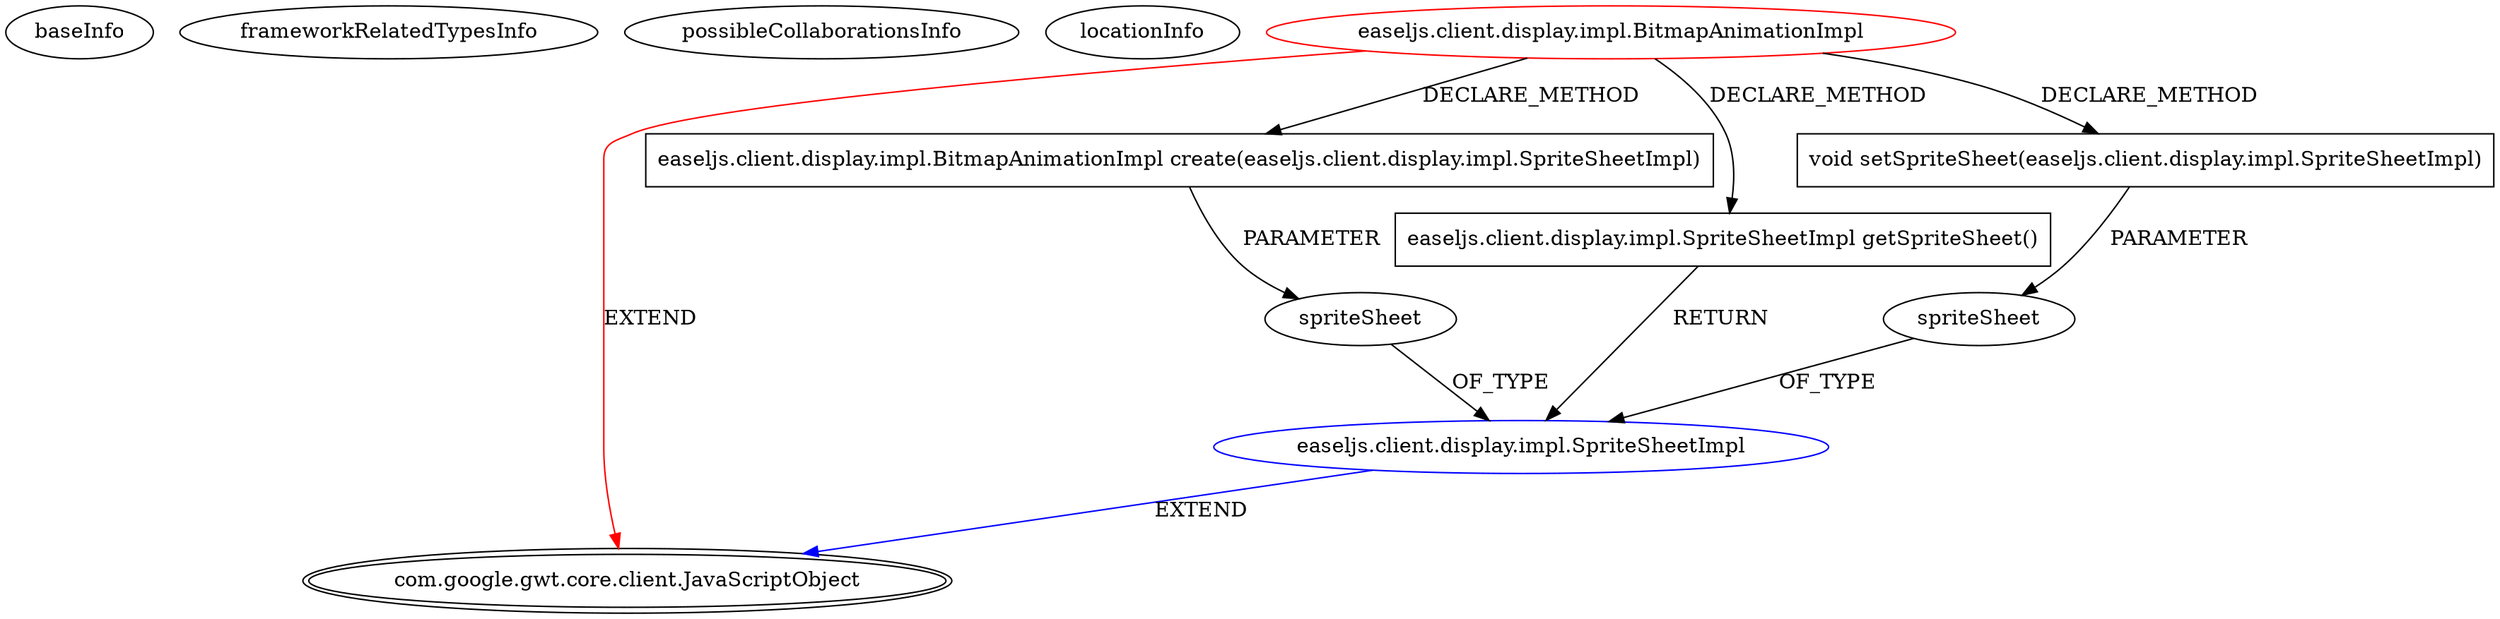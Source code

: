 digraph {
baseInfo[graphId=94,category="extension_graph",isAnonymous=false,possibleRelation=true]
frameworkRelatedTypesInfo[0="com.google.gwt.core.client.JavaScriptObject"]
possibleCollaborationsInfo[0="94~CLIENT_METHOD_DECLARATION-PARAMETER_DECLARATION-CLIENT_METHOD_DECLARATION-RETURN_TYPE-CLIENT_METHOD_DECLARATION-PARAMETER_DECLARATION-~com.google.gwt.core.client.JavaScriptObject ~com.google.gwt.core.client.JavaScriptObject ~false~false"]
locationInfo[projectName="Coleim-easeljs-gwt_0.6",filePath="/Coleim-easeljs-gwt_0.6/easeljs-gwt_0.6-master/src/easeljs/client/display/impl/BitmapAnimationImpl.java",contextSignature="BitmapAnimationImpl",graphId="94"]
0[label="easeljs.client.display.impl.BitmapAnimationImpl",vertexType="ROOT_CLIENT_CLASS_DECLARATION",isFrameworkType=false,color=red]
1[label="com.google.gwt.core.client.JavaScriptObject",vertexType="FRAMEWORK_CLASS_TYPE",isFrameworkType=true,peripheries=2]
2[label="easeljs.client.display.impl.BitmapAnimationImpl create(easeljs.client.display.impl.SpriteSheetImpl)",vertexType="CLIENT_METHOD_DECLARATION",isFrameworkType=false,shape=box]
3[label="spriteSheet",vertexType="PARAMETER_DECLARATION",isFrameworkType=false]
4[label="easeljs.client.display.impl.SpriteSheetImpl",vertexType="REFERENCE_CLIENT_CLASS_DECLARATION",isFrameworkType=false,color=blue]
14[label="easeljs.client.display.impl.SpriteSheetImpl getSpriteSheet()",vertexType="CLIENT_METHOD_DECLARATION",isFrameworkType=false,shape=box]
16[label="void setSpriteSheet(easeljs.client.display.impl.SpriteSheetImpl)",vertexType="CLIENT_METHOD_DECLARATION",isFrameworkType=false,shape=box]
17[label="spriteSheet",vertexType="PARAMETER_DECLARATION",isFrameworkType=false]
0->1[label="EXTEND",color=red]
0->2[label="DECLARE_METHOD"]
4->1[label="EXTEND",color=blue]
3->4[label="OF_TYPE"]
2->3[label="PARAMETER"]
0->14[label="DECLARE_METHOD"]
14->4[label="RETURN"]
0->16[label="DECLARE_METHOD"]
17->4[label="OF_TYPE"]
16->17[label="PARAMETER"]
}
